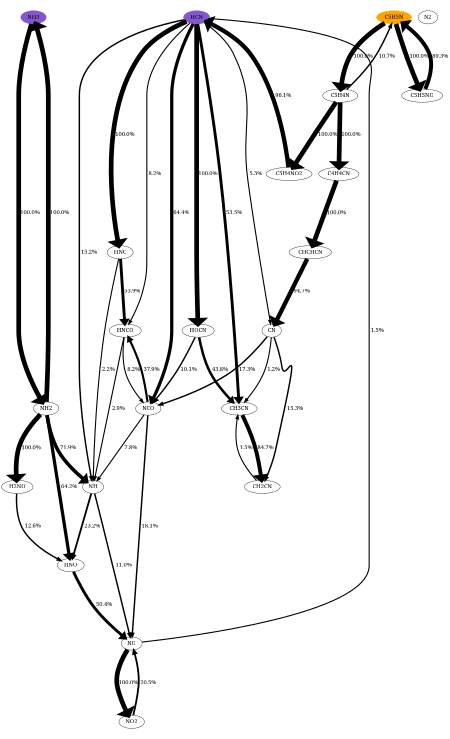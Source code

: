 digraph {
    graph [b="0,0,1558,558", rankdir=TB, center=true, splines=True, size="3,5!", dpi=400, ratio="fill"];
	NO -> NO2 [label=" 100.0%" fontcolor=black fontname=serif fontsize=16 penwidth=13]
	NO -> HCN [label=" 1.5%" fontcolor=black fontname=serif fontsize=16 penwidth=3]
	C5H5N -> C5H4N [label=" 100.0%" fontcolor=black fontname=serif fontsize=16 penwidth=13]
	C5H5N -> C5H5NO [label=" 100.0%" fontcolor=black fontname=serif fontsize=16 penwidth=13]
	NH3 -> NH2 [label=" 100.0%" fontcolor=black fontname=serif fontsize=16 penwidth=13]
	NO2 -> NO [label=" 20.5%" fontcolor=black fontname=serif fontsize=16 penwidth=5]
	HCN -> NH [label=" 15.2%" fontcolor=black fontname=serif fontsize=16 penwidth=4]
	HCN -> HNC [label=" 100.0%" fontcolor=black fontname=serif fontsize=16 penwidth=13]
	HCN -> CN [label=" 5.3%" fontcolor=black fontname=serif fontsize=16 penwidth=3]
	HCN -> HNCO [label=" 8.2%" fontcolor=black fontname=serif fontsize=16 penwidth=3]
	HCN -> NCO [label=" 64.4%" fontcolor=black fontname=serif fontsize=16 penwidth=9]
	HCN -> HOCN [label=" 100.0%" fontcolor=black fontname=serif fontsize=16 penwidth=13]
	HCN -> CH3CN [label=" 53.5%" fontcolor=black fontname=serif fontsize=16 penwidth=8]
	C5H4N -> C5H5N [label=" 10.7%" fontcolor=black fontname=serif fontsize=16 penwidth=4]
	C5H4N -> C5H4NO2 [label=" 100.0%" fontcolor=black fontname=serif fontsize=16 penwidth=13]
	C5H4N -> C4H4CN [label=" 100.0%" fontcolor=black fontname=serif fontsize=16 penwidth=13]
	C5H5NO -> C5H5N [label=" 89.3%" fontcolor=black fontname=serif fontsize=16 penwidth=11]
	NH2 -> NH [label=" 71.9%" fontcolor=black fontname=serif fontsize=16 penwidth=10]
	NH2 -> HNO [label=" 64.2%" fontcolor=black fontname=serif fontsize=16 penwidth=9]
	NH2 -> H2NO [label=" 100.0%" fontcolor=black fontname=serif fontsize=16 penwidth=13]
	NH2 -> NH3 [label=" 100.0%" fontcolor=black fontname=serif fontsize=16 penwidth=13]
	NH -> HNO [label=" 23.2%" fontcolor=black fontname=serif fontsize=16 penwidth=5]
	NH -> NO [label=" 11.0%" fontcolor=black fontname=serif fontsize=16 penwidth=4]
	HNC -> NH [label=" 2.2%" fontcolor=black fontname=serif fontsize=16 penwidth=3]
	HNC -> HNCO [label=" 53.9%" fontcolor=black fontname=serif fontsize=16 penwidth=8]
	CN -> NCO [label=" 17.3%" fontcolor=black fontname=serif fontsize=16 penwidth=4]
	CN -> CH3CN [label=" 1.2%" fontcolor=black fontname=serif fontsize=16 penwidth=3]
	CN -> CH2CN [label=" 15.3%" fontcolor=black fontname=serif fontsize=16 penwidth=4]
	HNCO -> NH [label=" 2.9%" fontcolor=black fontname=serif fontsize=16 penwidth=3]
	HNCO -> NCO [label=" 8.2%" fontcolor=black fontname=serif fontsize=16 penwidth=3]
	NCO -> NH [label=" 7.8%" fontcolor=black fontname=serif fontsize=16 penwidth=3]
	NCO -> NO [label=" 18.1%" fontcolor=black fontname=serif fontsize=16 penwidth=4]
	NCO -> HNCO [label=" 37.9%" fontcolor=black fontname=serif fontsize=16 penwidth=6]
	HOCN -> NCO [label=" 10.1%" fontcolor=black fontname=serif fontsize=16 penwidth=4]
	HOCN -> CH3CN [label=" 43.8%" fontcolor=black fontname=serif fontsize=16 penwidth=7]
	CH3CN -> CH2CN [label=" 84.7%" fontcolor=black fontname=serif fontsize=16 penwidth=11]
	C5H4NO2 -> HCN [label=" 96.1%" fontcolor=black fontname=serif fontsize=16 penwidth=12]
	C4H4CN -> CHCHCN [label=" 100.0%" fontcolor=black fontname=serif fontsize=16 penwidth=13]
	HNO -> NO [label=" 50.4%" fontcolor=black fontname=serif fontsize=16 penwidth=8]
	H2NO -> HNO [label=" 12.6%" fontcolor=black fontname=serif fontsize=16 penwidth=4]
	CH2CN -> CH3CN [label=" 1.5%" fontcolor=black fontname=serif fontsize=16 penwidth=3]
	CHCHCN -> CN [label=" 94.7%" fontcolor=black fontname=serif fontsize=16 penwidth=12]
	NO [fontname=serif fontsize=16]
	C5H5N [fontname=serif fontsize=16]
	NH3 [fontname=serif fontsize=16]
	NO2 [fontname=serif fontsize=16]
	N2 [fontname=serif fontsize=16]
	HCN [fontname=serif fontsize=16]
	C5H4N [fontname=serif fontsize=16]
	C5H5NO [fontname=serif fontsize=16]
	NH2 [fontname=serif fontsize=16]
	NH [fontname=serif fontsize=16]
	HNC [fontname=serif fontsize=16]
	CN [fontname=serif fontsize=16]
	HNCO [fontname=serif fontsize=16]
	NCO [fontname=serif fontsize=16]
	HOCN [fontname=serif fontsize=16]
	CH3CN [fontname=serif fontsize=16]
	C5H4NO2 [fontname=serif fontsize=16]
	C4H4CN [fontname=serif fontsize=16]
	HNO [fontname=serif fontsize=16]
	H2NO [fontname=serif fontsize=16]
	CH2CN [fontname=serif fontsize=16]
	CHCHCN [fontname=serif fontsize=16]
	HCN [color="#500dbab1" fillcolor="#500dbab1" style=filled]
	NH3 [color="#500dbab1" fillcolor="#500dbab1" style=filled]
	C5H5N [color=orange fillcolor=orange style=filled]

    {rank="source"; C5H5N,NH3,HCN,N2}
}